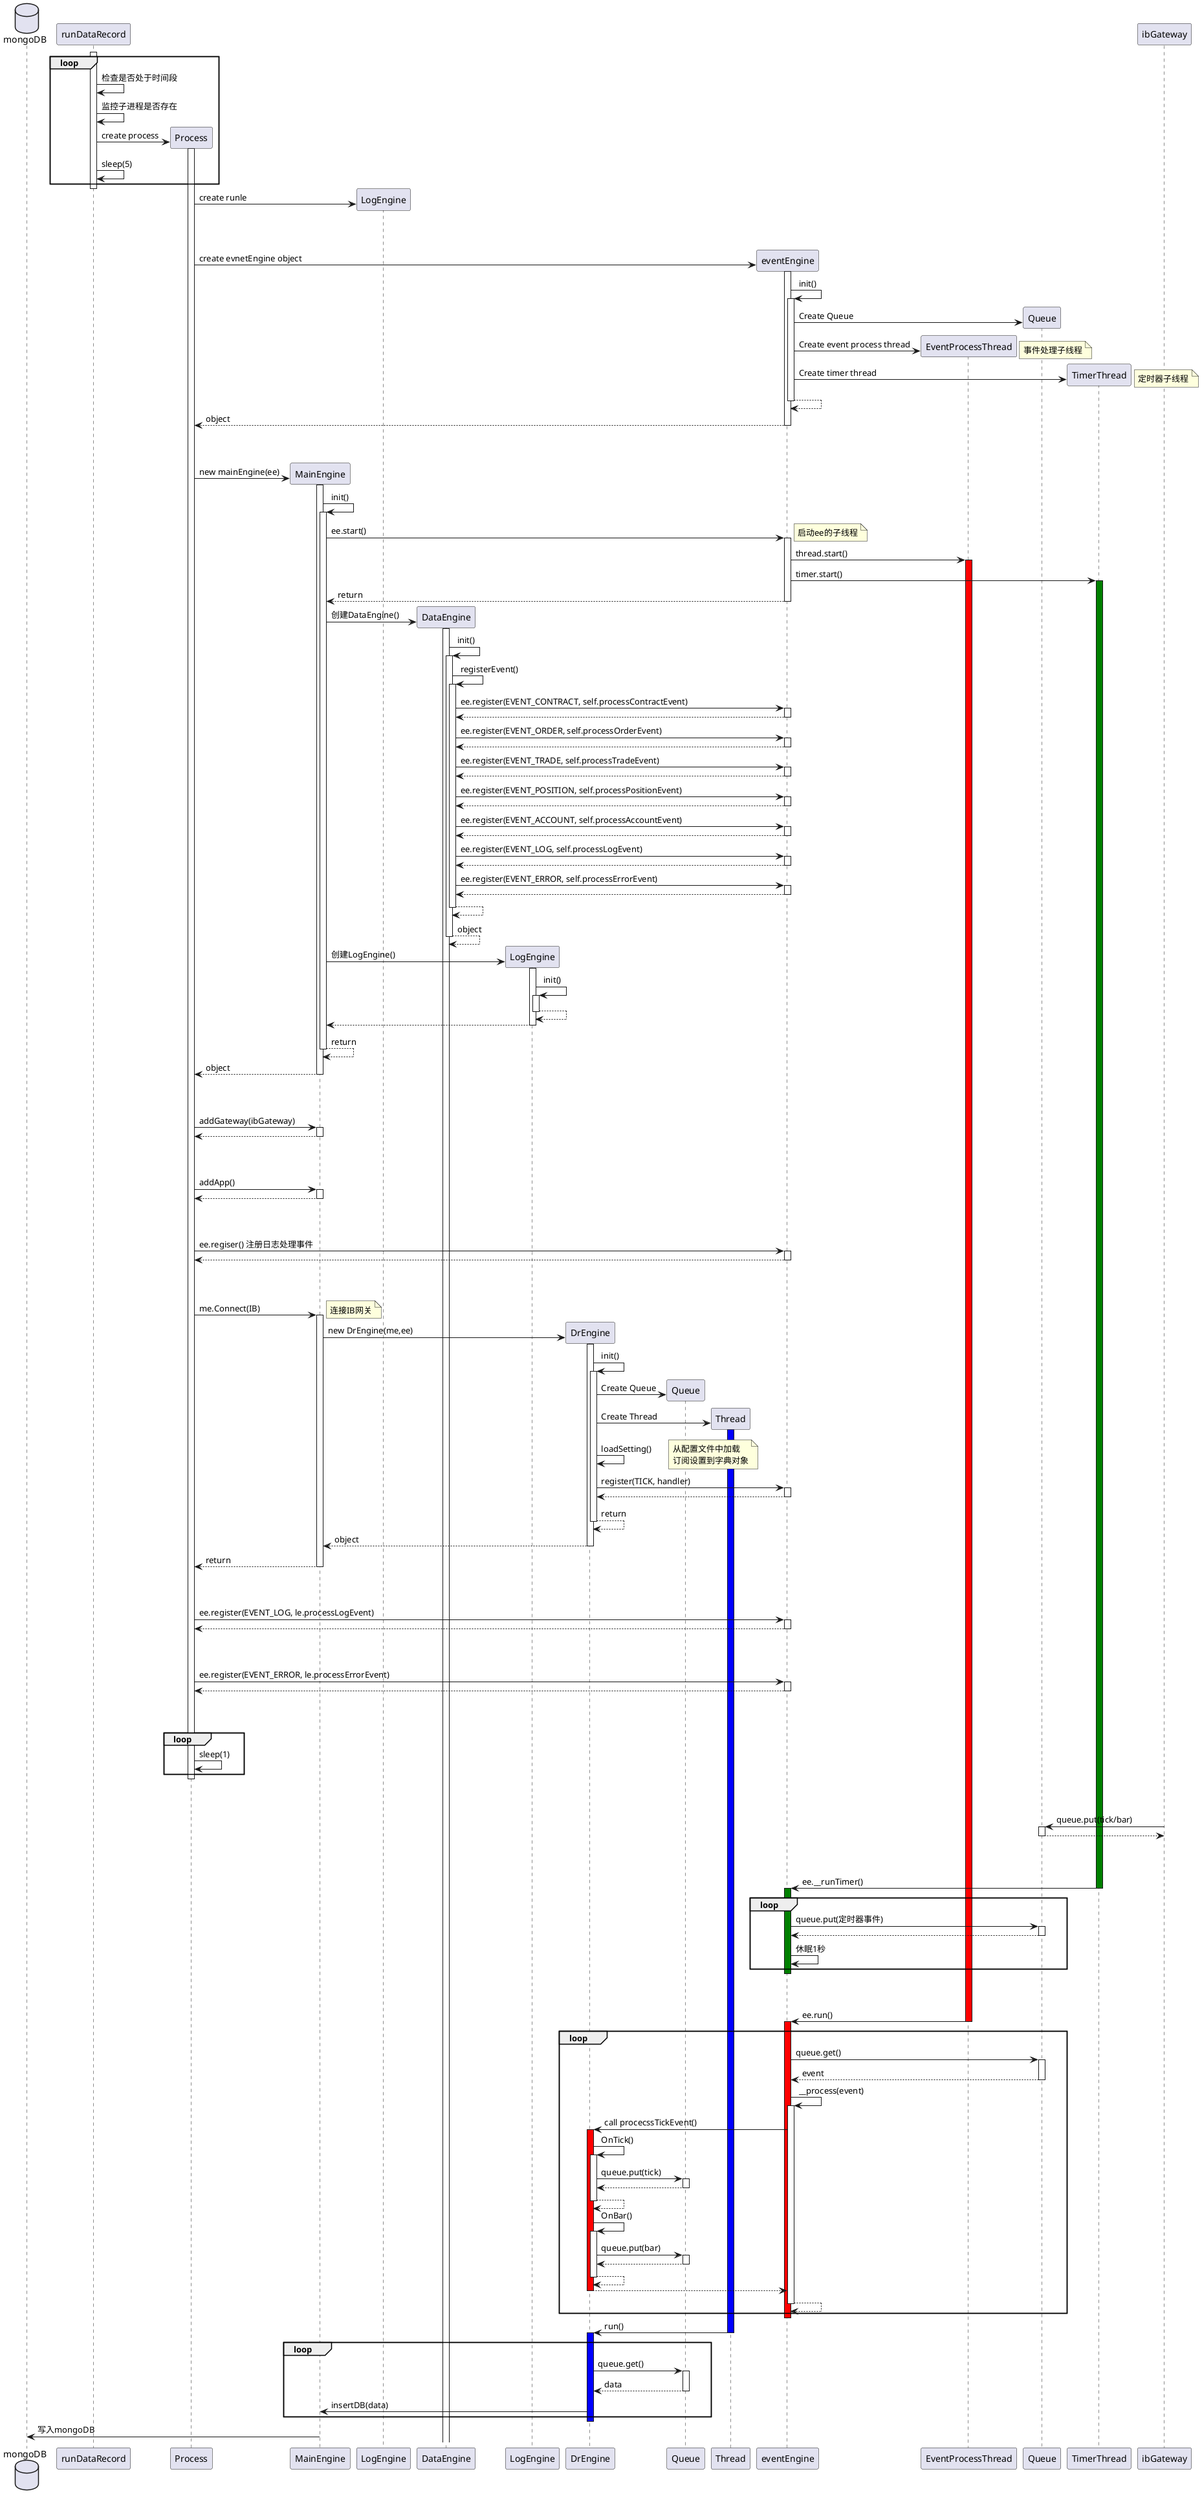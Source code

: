 @startuml
database mongoDB as db
participant runDataRecord as rundr
participant Process as run
participant MainEngine as me
participant LogEngine as runle
participant DataEngine as dte
participant LogEngine as le
participant DrEngine as dr
participant Queue as drq
participant Thread as drt
participant eventEngine as ee
participant EventProcessThread as eet
participant Queue as eeq
participant TimerThread as eetm
participant ibGateway as gw


activate rundr
    loop
        rundr->rundr: 检查是否处于时间段
        rundr->rundr: 监控子进程是否存在
        rundr->run ** : create process
        activate run
        rundr->rundr: sleep(5)
    end loop
    deactivate rundr

run->runle ** : create runle
|||
|||
run->ee ** :create evnetEngine object
    activate ee
    ee->ee ++ : init()
        ee->eeq ** : Create Queue
        ee->eet ** : Create event process thread
        note right: 事件处理子线程
        ee->eetm ** : Create timer thread
        note right: 定时器子线程
        return
    return object
|||
|||
run->me ** : new mainEngine(ee)
    activate me
    me->me ++ : init()
        me->ee ++ : ee.start()
            note right: 启动ee的子线程
            ee->eet ++ #red : thread.start()
            ee->eetm ++ #green : timer.start()
            ee-->me--: return
        me->dte ** :创建DataEngine()
            activate dte
            dte->dte ++ : init()
                dte->dte ++ : registerEvent()
                    dte->ee ++ : ee.register(EVENT_CONTRACT, self.processContractEvent)
                        return
                    dte->ee ++ : ee.register(EVENT_ORDER, self.processOrderEvent)
                        return
                    dte->ee ++ : ee.register(EVENT_TRADE, self.processTradeEvent)
                        return
                    dte->ee ++ : ee.register(EVENT_POSITION, self.processPositionEvent)
                        return
                    dte->ee ++ : ee.register(EVENT_ACCOUNT, self.processAccountEvent)
                        return
                    dte->ee ++ : ee.register(EVENT_LOG, self.processLogEvent)
                        return
                    dte->ee ++ : ee.register(EVENT_ERROR, self.processErrorEvent)
                        return
                return
            return object
        me->le ** :创建LogEngine()
            activate le
            le->le ++ : init()
                return
            return
        me-->me--:return
    me-->run--: object
|||
|||
run->me: addGateway(ibGateway)
    activate me
    return
|||
|||
run->me: addApp()
    activate me
    return
|||
|||
run->ee: ee.regiser() 注册日志处理事件
    activate ee
    return
|||
|||
run->me++: me.Connect(IB)
    note right: 连接IB网关
    me->dr**: new DrEngine(me,ee)
        activate dr
        dr->dr++:init()
            dr->drq **:Create Queue
            dr->drt **:Create Thread
                activate drt #blue
            dr->dr:loadSetting()
                note right
                从配置文件中加载
                订阅设置到字典对象
                end note
            dr->ee++:register(TICK, handler)
                return
            dr-->dr -- : return
        'return object
        dr-->me--: object
    run<--me--:return

|||
|||
run->ee ++ : ee.register(EVENT_LOG, le.processLogEvent)
    return

|||
|||
run->ee ++ : ee.register(EVENT_ERROR, le.processErrorEvent)
    return

|||
|||
loop
    run->run: sleep(1)
end loop
deactivate run
|||
|||
gw->eeq ++: queue.put(tick/bar)
    return
|||
|||
eetm->ee -- : ee.__runTimer()
    activate ee #green
    loop
        ee->eeq ++ : queue.put(定时器事件)
            return
        ee->ee : 休眠1秒
    end loop
    deactivate ee
|||
|||
eet->ee--: ee.run()
    activate ee #red
    loop
        ee->eeq ++ :queue.get()
        return event
        ee->ee ++ : __process(event)
            ee->dr ++ #red :call procecssTickEvent()
                dr->dr ++ :OnTick()
                    dr->drq ++: queue.put(tick)
                        return
                    return

                dr->dr ++ :OnBar()
                    dr->drq ++: queue.put(bar)
                        return
                    return
                return
            return
    end loop
    deactivate ee


drt->dr -- :run()
    activate dr #blue
    loop
        dr->drq ++ :queue.get()
        drq-->dr --:data
        dr->me:insertDB(data)
    end loop
    deactivate dr

me->db: 写入mongoDB

@enduml
